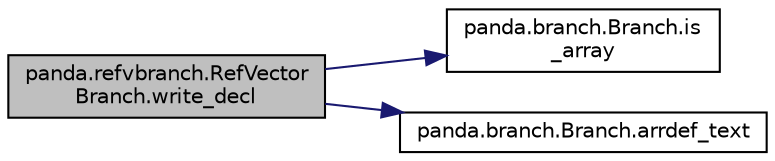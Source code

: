 digraph "panda.refvbranch.RefVectorBranch.write_decl"
{
 // INTERACTIVE_SVG=YES
  edge [fontname="Helvetica",fontsize="10",labelfontname="Helvetica",labelfontsize="10"];
  node [fontname="Helvetica",fontsize="10",shape=record];
  rankdir="LR";
  Node1 [label="panda.refvbranch.RefVector\lBranch.write_decl",height=0.2,width=0.4,color="black", fillcolor="grey75", style="filled" fontcolor="black"];
  Node1 -> Node2 [color="midnightblue",fontsize="10",style="solid"];
  Node2 [label="panda.branch.Branch.is\l_array",height=0.2,width=0.4,color="black", fillcolor="white", style="filled",URL="$classpanda_1_1branch_1_1Branch.html#a9ff4186314d76f2444161163bd992495"];
  Node1 -> Node3 [color="midnightblue",fontsize="10",style="solid"];
  Node3 [label="panda.branch.Branch.arrdef_text",height=0.2,width=0.4,color="black", fillcolor="white", style="filled",URL="$classpanda_1_1branch_1_1Branch.html#aeac8bec76fc5d1d244500924e9582011"];
}
